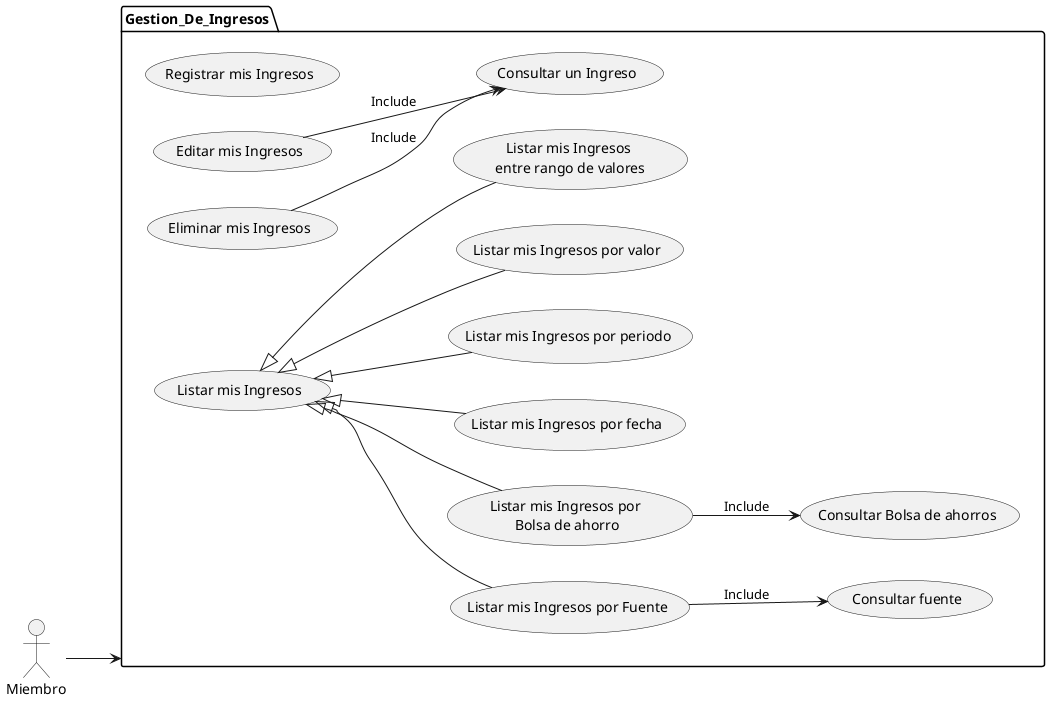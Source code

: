 @startuml

left to right direction

actor Miembro as Miembro

Miembro --> Gestion_De_Ingresos

package Gestion_De_Ingresos {
    (Registrar mis Ingresos) as CU1
    (Consultar un Ingreso) as CU2
    (Editar mis Ingresos) as CU3
    (Eliminar mis Ingresos) as CU4
    (Listar mis Ingresos) as CU5
    (Consultar fuente) as CUE1
    (Consultar Bolsa de ahorros) as CUE2
    (Listar mis Ingresos por Fuente) as CU6
    (Listar mis Ingresos por \nBolsa de ahorro) as CU7 
    (Listar mis Ingresos por fecha) as CU8
    (Listar mis Ingresos por periodo) as CU9 
    (Listar mis Ingresos por valor) as CU10
    (Listar mis Ingresos \nentre rango de valores) as CU11
    CU3 --> CU2 : Include
    CU4 --> CU2 : Include
    CU6 --> CUE1 : Include
    CU7 --> CUE2 : Include
    CU5 <|-- CU6
    CU5 <|-- CU7
    CU5 <|-- CU8
    CU5 <|-- CU9
    CU5 <|-- CU10
    CU5 <|-- CU11
 
    
}


@enduml
